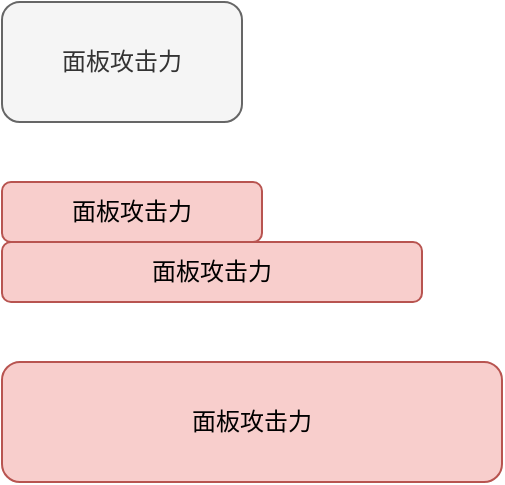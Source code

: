 <mxfile version="19.0.3" type="device"><diagram id="BQ29Brakac-9uq8vmnH5" name="第 1 页"><mxGraphModel dx="1032" dy="639" grid="1" gridSize="10" guides="1" tooltips="1" connect="1" arrows="1" fold="1" page="0" pageScale="1" pageWidth="827" pageHeight="1169" math="0" shadow="0"><root><mxCell id="0"/><mxCell id="1" parent="0"/><mxCell id="iXocXnEtH8NBTbLabusQ-1" value="面板攻击力" style="rounded=1;whiteSpace=wrap;html=1;fillColor=#f5f5f5;fontColor=#333333;strokeColor=#666666;" vertex="1" parent="1"><mxGeometry x="160" y="160" width="120" height="60" as="geometry"/></mxCell><mxCell id="iXocXnEtH8NBTbLabusQ-2" value="面板攻击力" style="rounded=1;whiteSpace=wrap;html=1;fillColor=#f8cecc;strokeColor=#b85450;" vertex="1" parent="1"><mxGeometry x="160" y="250" width="130" height="30" as="geometry"/></mxCell><mxCell id="iXocXnEtH8NBTbLabusQ-3" value="面板攻击力" style="rounded=1;whiteSpace=wrap;html=1;fillColor=#f8cecc;strokeColor=#b85450;" vertex="1" parent="1"><mxGeometry x="160" y="340" width="250" height="60" as="geometry"/></mxCell><mxCell id="iXocXnEtH8NBTbLabusQ-4" value="面板攻击力" style="rounded=1;whiteSpace=wrap;html=1;fillColor=#f8cecc;strokeColor=#b85450;" vertex="1" parent="1"><mxGeometry x="160" y="280" width="210" height="30" as="geometry"/></mxCell></root></mxGraphModel></diagram></mxfile>